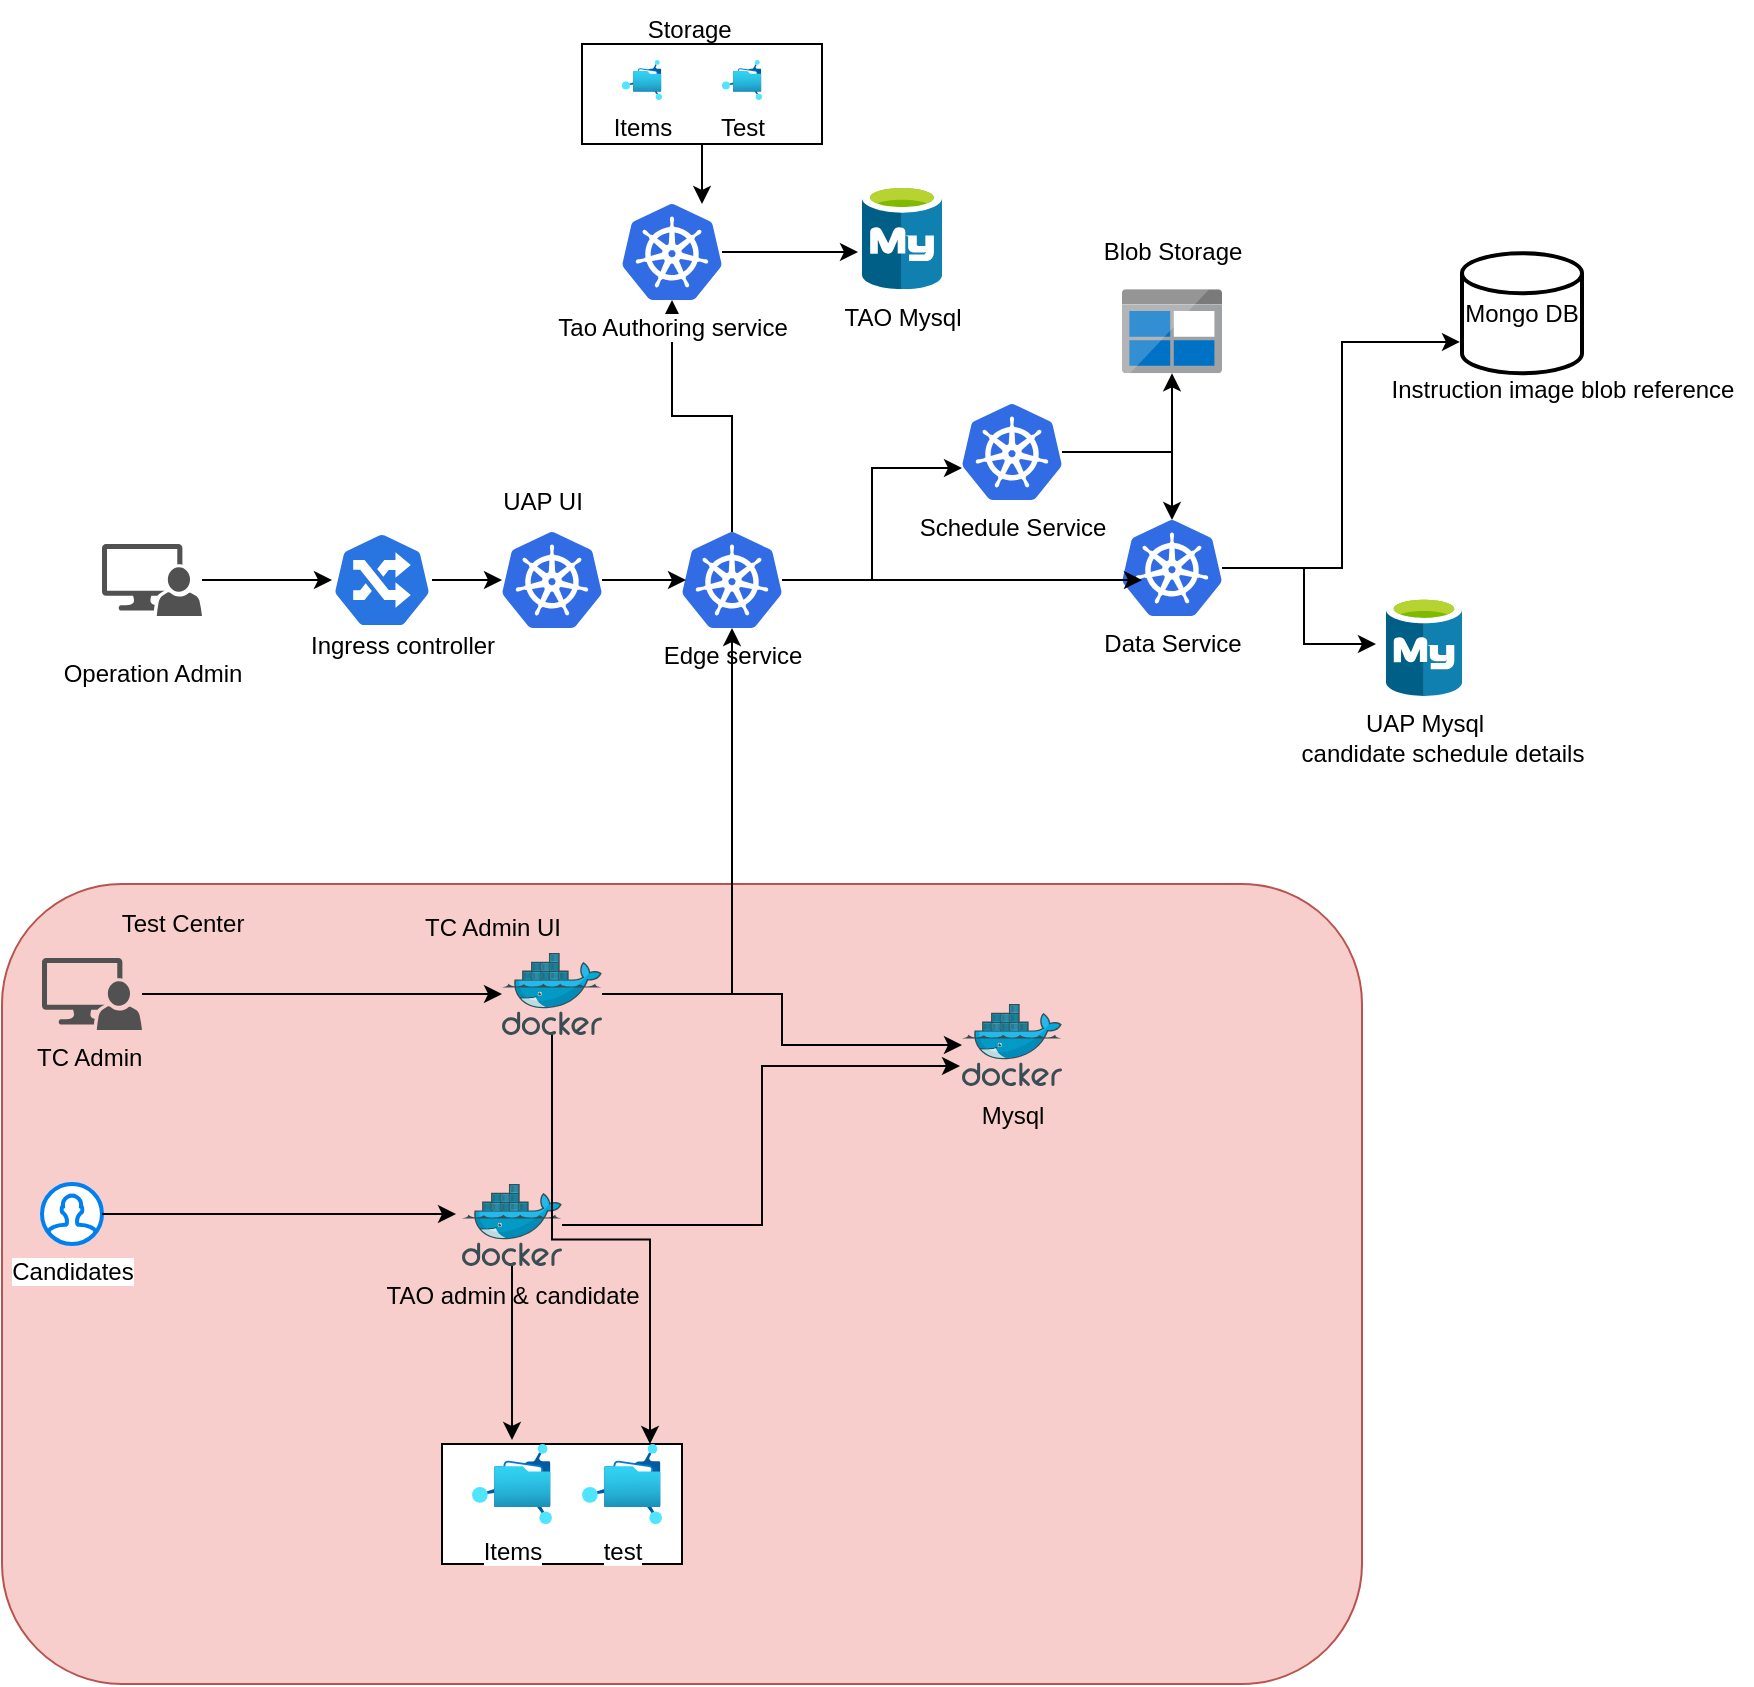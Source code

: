 <mxfile version="24.2.1" type="github">
  <diagram name="Page-1" id="tn3OO6Q_hTxbhWY94wWQ">
    <mxGraphModel dx="1730" dy="1534" grid="1" gridSize="10" guides="1" tooltips="1" connect="1" arrows="1" fold="1" page="1" pageScale="1" pageWidth="850" pageHeight="1100" math="0" shadow="0">
      <root>
        <mxCell id="0" />
        <mxCell id="1" parent="0" />
        <mxCell id="8oYRrfSQbkXT5_Vhazys-39" style="edgeStyle=orthogonalEdgeStyle;rounded=0;orthogonalLoop=1;jettySize=auto;html=1;" edge="1" parent="1" source="8oYRrfSQbkXT5_Vhazys-37" target="8oYRrfSQbkXT5_Vhazys-40">
          <mxGeometry relative="1" as="geometry">
            <mxPoint x="-670" y="218" as="targetPoint" />
          </mxGeometry>
        </mxCell>
        <mxCell id="8oYRrfSQbkXT5_Vhazys-37" value="" style="sketch=0;pointerEvents=1;shadow=0;dashed=0;html=1;strokeColor=none;labelPosition=center;verticalLabelPosition=bottom;verticalAlign=top;align=center;fillColor=#515151;shape=mxgraph.mscae.system_center.admin_console" vertex="1" parent="1">
          <mxGeometry x="-800" y="200" width="50" height="36" as="geometry" />
        </mxCell>
        <mxCell id="8oYRrfSQbkXT5_Vhazys-38" value="Operation Admin" style="text;html=1;align=center;verticalAlign=middle;resizable=0;points=[];autosize=1;strokeColor=none;fillColor=none;" vertex="1" parent="1">
          <mxGeometry x="-830" y="250" width="110" height="30" as="geometry" />
        </mxCell>
        <mxCell id="8oYRrfSQbkXT5_Vhazys-48" value="" style="edgeStyle=orthogonalEdgeStyle;rounded=0;orthogonalLoop=1;jettySize=auto;html=1;" edge="1" parent="1" source="8oYRrfSQbkXT5_Vhazys-40" target="8oYRrfSQbkXT5_Vhazys-42">
          <mxGeometry relative="1" as="geometry" />
        </mxCell>
        <mxCell id="8oYRrfSQbkXT5_Vhazys-40" value="" style="aspect=fixed;sketch=0;html=1;dashed=0;whitespace=wrap;fillColor=#2875E2;strokeColor=#ffffff;points=[[0.005,0.63,0],[0.1,0.2,0],[0.9,0.2,0],[0.5,0,0],[0.995,0.63,0],[0.72,0.99,0],[0.5,1,0],[0.28,0.99,0]];shape=mxgraph.kubernetes.icon2;prIcon=ing" vertex="1" parent="1">
          <mxGeometry x="-685" y="194" width="50" height="48" as="geometry" />
        </mxCell>
        <mxCell id="8oYRrfSQbkXT5_Vhazys-41" value="Ingress controller" style="text;html=1;align=center;verticalAlign=middle;resizable=0;points=[];autosize=1;strokeColor=none;fillColor=none;" vertex="1" parent="1">
          <mxGeometry x="-710" y="236" width="120" height="30" as="geometry" />
        </mxCell>
        <mxCell id="8oYRrfSQbkXT5_Vhazys-42" value="" style="image;sketch=0;aspect=fixed;html=1;points=[];align=center;fontSize=12;image=img/lib/mscae/Kubernetes.svg;" vertex="1" parent="1">
          <mxGeometry x="-600" y="194" width="50" height="48" as="geometry" />
        </mxCell>
        <mxCell id="8oYRrfSQbkXT5_Vhazys-43" value="UAP UI" style="text;html=1;align=center;verticalAlign=middle;resizable=0;points=[];autosize=1;strokeColor=none;fillColor=none;" vertex="1" parent="1">
          <mxGeometry x="-610" y="164" width="60" height="30" as="geometry" />
        </mxCell>
        <mxCell id="8oYRrfSQbkXT5_Vhazys-62" style="edgeStyle=orthogonalEdgeStyle;rounded=0;orthogonalLoop=1;jettySize=auto;html=1;" edge="1" parent="1" source="8oYRrfSQbkXT5_Vhazys-46" target="8oYRrfSQbkXT5_Vhazys-52">
          <mxGeometry relative="1" as="geometry" />
        </mxCell>
        <mxCell id="8oYRrfSQbkXT5_Vhazys-123" style="edgeStyle=orthogonalEdgeStyle;rounded=0;orthogonalLoop=1;jettySize=auto;html=1;" edge="1" parent="1" source="8oYRrfSQbkXT5_Vhazys-46" target="8oYRrfSQbkXT5_Vhazys-120">
          <mxGeometry relative="1" as="geometry" />
        </mxCell>
        <mxCell id="8oYRrfSQbkXT5_Vhazys-46" value="Schedule Service" style="image;sketch=0;aspect=fixed;html=1;points=[];align=center;fontSize=12;image=img/lib/mscae/Kubernetes.svg;" vertex="1" parent="1">
          <mxGeometry x="-370" y="130" width="50" height="48" as="geometry" />
        </mxCell>
        <mxCell id="8oYRrfSQbkXT5_Vhazys-119" style="edgeStyle=orthogonalEdgeStyle;rounded=0;orthogonalLoop=1;jettySize=auto;html=1;" edge="1" parent="1" source="8oYRrfSQbkXT5_Vhazys-47" target="8oYRrfSQbkXT5_Vhazys-105">
          <mxGeometry relative="1" as="geometry" />
        </mxCell>
        <mxCell id="8oYRrfSQbkXT5_Vhazys-47" value="Edge service" style="image;sketch=0;aspect=fixed;html=1;points=[];align=center;fontSize=12;image=img/lib/mscae/Kubernetes.svg;" vertex="1" parent="1">
          <mxGeometry x="-510" y="194" width="50" height="48" as="geometry" />
        </mxCell>
        <mxCell id="8oYRrfSQbkXT5_Vhazys-52" value="Data Service" style="image;sketch=0;aspect=fixed;html=1;points=[];align=center;fontSize=12;image=img/lib/mscae/Kubernetes.svg;" vertex="1" parent="1">
          <mxGeometry x="-290" y="188" width="50" height="48" as="geometry" />
        </mxCell>
        <mxCell id="8oYRrfSQbkXT5_Vhazys-53" style="edgeStyle=orthogonalEdgeStyle;rounded=0;orthogonalLoop=1;jettySize=auto;html=1;entryX=0.04;entryY=0.5;entryDx=0;entryDy=0;entryPerimeter=0;" edge="1" parent="1" source="8oYRrfSQbkXT5_Vhazys-42" target="8oYRrfSQbkXT5_Vhazys-47">
          <mxGeometry relative="1" as="geometry" />
        </mxCell>
        <mxCell id="8oYRrfSQbkXT5_Vhazys-61" style="edgeStyle=orthogonalEdgeStyle;rounded=0;orthogonalLoop=1;jettySize=auto;html=1;entryX=0;entryY=0.667;entryDx=0;entryDy=0;entryPerimeter=0;" edge="1" parent="1" source="8oYRrfSQbkXT5_Vhazys-47" target="8oYRrfSQbkXT5_Vhazys-46">
          <mxGeometry relative="1" as="geometry" />
        </mxCell>
        <mxCell id="8oYRrfSQbkXT5_Vhazys-63" value="UAP Mysql" style="image;sketch=0;aspect=fixed;html=1;points=[];align=center;fontSize=12;image=img/lib/mscae/Azure_Database_for_MySQL_servers.svg;" vertex="1" parent="1">
          <mxGeometry x="-158" y="226" width="38" height="50" as="geometry" />
        </mxCell>
        <mxCell id="8oYRrfSQbkXT5_Vhazys-64" style="edgeStyle=orthogonalEdgeStyle;rounded=0;orthogonalLoop=1;jettySize=auto;html=1;entryX=-0.132;entryY=0.48;entryDx=0;entryDy=0;entryPerimeter=0;" edge="1" parent="1" source="8oYRrfSQbkXT5_Vhazys-52" target="8oYRrfSQbkXT5_Vhazys-63">
          <mxGeometry relative="1" as="geometry" />
        </mxCell>
        <mxCell id="8oYRrfSQbkXT5_Vhazys-144" value="" style="rounded=1;whiteSpace=wrap;html=1;fillColor=#f8cecc;strokeColor=#b85450;" vertex="1" parent="1">
          <mxGeometry x="-850" y="370" width="680" height="400" as="geometry" />
        </mxCell>
        <mxCell id="8oYRrfSQbkXT5_Vhazys-67" style="edgeStyle=orthogonalEdgeStyle;rounded=0;orthogonalLoop=1;jettySize=auto;html=1;entryX=0.2;entryY=0.625;entryDx=0;entryDy=0;entryPerimeter=0;" edge="1" parent="1" source="8oYRrfSQbkXT5_Vhazys-47" target="8oYRrfSQbkXT5_Vhazys-52">
          <mxGeometry relative="1" as="geometry" />
        </mxCell>
        <mxCell id="8oYRrfSQbkXT5_Vhazys-131" style="edgeStyle=orthogonalEdgeStyle;rounded=0;orthogonalLoop=1;jettySize=auto;html=1;" edge="1" parent="1" source="8oYRrfSQbkXT5_Vhazys-78" target="8oYRrfSQbkXT5_Vhazys-47">
          <mxGeometry relative="1" as="geometry" />
        </mxCell>
        <mxCell id="8oYRrfSQbkXT5_Vhazys-136" style="edgeStyle=orthogonalEdgeStyle;rounded=0;orthogonalLoop=1;jettySize=auto;html=1;" edge="1" parent="1" source="8oYRrfSQbkXT5_Vhazys-78" target="8oYRrfSQbkXT5_Vhazys-94">
          <mxGeometry relative="1" as="geometry" />
        </mxCell>
        <mxCell id="8oYRrfSQbkXT5_Vhazys-78" value="" style="image;sketch=0;aspect=fixed;html=1;points=[];align=center;fontSize=12;image=img/lib/mscae/Docker.svg;" vertex="1" parent="1">
          <mxGeometry x="-600" y="404.5" width="50" height="41" as="geometry" />
        </mxCell>
        <mxCell id="8oYRrfSQbkXT5_Vhazys-82" value="" style="image;sketch=0;aspect=fixed;html=1;points=[];align=center;fontSize=12;image=img/lib/mscae/Docker.svg;" vertex="1" parent="1">
          <mxGeometry x="-620" y="520" width="50" height="41" as="geometry" />
        </mxCell>
        <mxCell id="8oYRrfSQbkXT5_Vhazys-89" value="TC Admin UI" style="text;html=1;align=center;verticalAlign=middle;resizable=0;points=[];autosize=1;strokeColor=none;fillColor=none;" vertex="1" parent="1">
          <mxGeometry x="-650" y="377" width="90" height="30" as="geometry" />
        </mxCell>
        <mxCell id="8oYRrfSQbkXT5_Vhazys-93" value="TAO admin &amp;amp; candidate" style="text;html=1;align=center;verticalAlign=middle;resizable=0;points=[];autosize=1;strokeColor=none;fillColor=none;" vertex="1" parent="1">
          <mxGeometry x="-670" y="561" width="150" height="30" as="geometry" />
        </mxCell>
        <mxCell id="8oYRrfSQbkXT5_Vhazys-94" value="" style="image;sketch=0;aspect=fixed;html=1;points=[];align=center;fontSize=12;image=img/lib/mscae/Docker.svg;" vertex="1" parent="1">
          <mxGeometry x="-370" y="430" width="50" height="41" as="geometry" />
        </mxCell>
        <mxCell id="8oYRrfSQbkXT5_Vhazys-95" value="Mysql" style="text;html=1;align=center;verticalAlign=middle;resizable=0;points=[];autosize=1;strokeColor=none;fillColor=none;" vertex="1" parent="1">
          <mxGeometry x="-370" y="471" width="50" height="30" as="geometry" />
        </mxCell>
        <mxCell id="8oYRrfSQbkXT5_Vhazys-118" style="edgeStyle=orthogonalEdgeStyle;rounded=0;orthogonalLoop=1;jettySize=auto;html=1;" edge="1" parent="1" source="8oYRrfSQbkXT5_Vhazys-96" target="8oYRrfSQbkXT5_Vhazys-78">
          <mxGeometry relative="1" as="geometry" />
        </mxCell>
        <mxCell id="8oYRrfSQbkXT5_Vhazys-96" value="TC Admin&amp;nbsp;" style="sketch=0;pointerEvents=1;shadow=0;dashed=0;html=1;strokeColor=none;labelPosition=center;verticalLabelPosition=bottom;verticalAlign=top;align=center;fillColor=#515151;shape=mxgraph.mscae.system_center.admin_console" vertex="1" parent="1">
          <mxGeometry x="-830" y="407" width="50" height="36" as="geometry" />
        </mxCell>
        <mxCell id="8oYRrfSQbkXT5_Vhazys-97" value="Candidates" style="html=1;verticalLabelPosition=bottom;align=center;labelBackgroundColor=#ffffff;verticalAlign=top;strokeWidth=2;strokeColor=#0080F0;shadow=0;dashed=0;shape=mxgraph.ios7.icons.user;" vertex="1" parent="1">
          <mxGeometry x="-830" y="520" width="30" height="30" as="geometry" />
        </mxCell>
        <mxCell id="8oYRrfSQbkXT5_Vhazys-105" value="Tao Authoring service" style="image;sketch=0;aspect=fixed;html=1;points=[];align=center;fontSize=12;image=img/lib/mscae/Kubernetes.svg;" vertex="1" parent="1">
          <mxGeometry x="-540" y="30" width="50" height="48" as="geometry" />
        </mxCell>
        <mxCell id="8oYRrfSQbkXT5_Vhazys-109" value="TAO Mysql" style="image;sketch=0;aspect=fixed;html=1;points=[];align=center;fontSize=12;image=img/lib/mscae/Azure_Database_for_MySQL_servers.svg;" vertex="1" parent="1">
          <mxGeometry x="-420" y="20" width="40" height="52.63" as="geometry" />
        </mxCell>
        <mxCell id="8oYRrfSQbkXT5_Vhazys-113" value="" style="rounded=0;whiteSpace=wrap;html=1;" vertex="1" parent="1">
          <mxGeometry x="-560" y="-50" width="120" height="50" as="geometry" />
        </mxCell>
        <mxCell id="8oYRrfSQbkXT5_Vhazys-111" value="Items" style="image;aspect=fixed;html=1;points=[];align=center;fontSize=12;image=img/lib/azure2/storage/Azure_Fileshare.svg;" vertex="1" parent="1">
          <mxGeometry x="-540" y="-42" width="20" height="20" as="geometry" />
        </mxCell>
        <mxCell id="8oYRrfSQbkXT5_Vhazys-112" value="Test" style="image;aspect=fixed;html=1;points=[];align=center;fontSize=12;image=img/lib/azure2/storage/Azure_Fileshare.svg;" vertex="1" parent="1">
          <mxGeometry x="-490" y="-42" width="20" height="20" as="geometry" />
        </mxCell>
        <mxCell id="8oYRrfSQbkXT5_Vhazys-114" style="edgeStyle=orthogonalEdgeStyle;rounded=0;orthogonalLoop=1;jettySize=auto;html=1;entryX=0.8;entryY=0;entryDx=0;entryDy=0;entryPerimeter=0;" edge="1" parent="1" source="8oYRrfSQbkXT5_Vhazys-113" target="8oYRrfSQbkXT5_Vhazys-105">
          <mxGeometry relative="1" as="geometry" />
        </mxCell>
        <mxCell id="8oYRrfSQbkXT5_Vhazys-116" value="Storage&amp;nbsp;" style="text;html=1;align=center;verticalAlign=middle;resizable=0;points=[];autosize=1;strokeColor=none;fillColor=none;" vertex="1" parent="1">
          <mxGeometry x="-540" y="-72" width="70" height="30" as="geometry" />
        </mxCell>
        <mxCell id="8oYRrfSQbkXT5_Vhazys-117" style="edgeStyle=orthogonalEdgeStyle;rounded=0;orthogonalLoop=1;jettySize=auto;html=1;entryX=-0.05;entryY=0.646;entryDx=0;entryDy=0;entryPerimeter=0;" edge="1" parent="1" source="8oYRrfSQbkXT5_Vhazys-105" target="8oYRrfSQbkXT5_Vhazys-109">
          <mxGeometry relative="1" as="geometry" />
        </mxCell>
        <mxCell id="8oYRrfSQbkXT5_Vhazys-120" value="" style="image;sketch=0;aspect=fixed;html=1;points=[];align=center;fontSize=12;image=img/lib/mscae/BlobBlock.svg;" vertex="1" parent="1">
          <mxGeometry x="-290" y="72.63" width="50" height="42" as="geometry" />
        </mxCell>
        <mxCell id="8oYRrfSQbkXT5_Vhazys-124" value="Blob Storage" style="text;html=1;align=center;verticalAlign=middle;resizable=0;points=[];autosize=1;strokeColor=none;fillColor=none;" vertex="1" parent="1">
          <mxGeometry x="-310" y="39" width="90" height="30" as="geometry" />
        </mxCell>
        <mxCell id="8oYRrfSQbkXT5_Vhazys-126" value="candidate schedule details" style="text;html=1;align=center;verticalAlign=middle;resizable=0;points=[];autosize=1;strokeColor=none;fillColor=none;" vertex="1" parent="1">
          <mxGeometry x="-210" y="290" width="160" height="30" as="geometry" />
        </mxCell>
        <mxCell id="8oYRrfSQbkXT5_Vhazys-127" value="Mongo DB" style="strokeWidth=2;html=1;shape=mxgraph.flowchart.database;whiteSpace=wrap;" vertex="1" parent="1">
          <mxGeometry x="-120" y="54.63" width="60" height="60" as="geometry" />
        </mxCell>
        <mxCell id="8oYRrfSQbkXT5_Vhazys-128" value="Instruction image blob reference" style="text;html=1;align=center;verticalAlign=middle;resizable=0;points=[];autosize=1;strokeColor=none;fillColor=none;" vertex="1" parent="1">
          <mxGeometry x="-165" y="108" width="190" height="30" as="geometry" />
        </mxCell>
        <mxCell id="8oYRrfSQbkXT5_Vhazys-129" style="edgeStyle=orthogonalEdgeStyle;rounded=0;orthogonalLoop=1;jettySize=auto;html=1;entryX=-0.017;entryY=0.739;entryDx=0;entryDy=0;entryPerimeter=0;" edge="1" parent="1" source="8oYRrfSQbkXT5_Vhazys-52" target="8oYRrfSQbkXT5_Vhazys-127">
          <mxGeometry relative="1" as="geometry" />
        </mxCell>
        <mxCell id="8oYRrfSQbkXT5_Vhazys-140" value="" style="rounded=0;whiteSpace=wrap;html=1;" vertex="1" parent="1">
          <mxGeometry x="-630" y="650" width="120" height="60" as="geometry" />
        </mxCell>
        <mxCell id="8oYRrfSQbkXT5_Vhazys-134" value="test" style="image;aspect=fixed;html=1;points=[];align=center;fontSize=12;image=img/lib/azure2/storage/Azure_Fileshare.svg;" vertex="1" parent="1">
          <mxGeometry x="-560" y="650" width="40" height="40" as="geometry" />
        </mxCell>
        <mxCell id="8oYRrfSQbkXT5_Vhazys-135" style="edgeStyle=orthogonalEdgeStyle;rounded=0;orthogonalLoop=1;jettySize=auto;html=1;entryX=-0.06;entryY=0.366;entryDx=0;entryDy=0;entryPerimeter=0;" edge="1" parent="1" source="8oYRrfSQbkXT5_Vhazys-97" target="8oYRrfSQbkXT5_Vhazys-82">
          <mxGeometry relative="1" as="geometry" />
        </mxCell>
        <mxCell id="8oYRrfSQbkXT5_Vhazys-137" style="edgeStyle=orthogonalEdgeStyle;rounded=0;orthogonalLoop=1;jettySize=auto;html=1;entryX=-0.02;entryY=0.756;entryDx=0;entryDy=0;entryPerimeter=0;" edge="1" parent="1" source="8oYRrfSQbkXT5_Vhazys-82" target="8oYRrfSQbkXT5_Vhazys-94">
          <mxGeometry relative="1" as="geometry" />
        </mxCell>
        <mxCell id="8oYRrfSQbkXT5_Vhazys-139" value="Items" style="image;aspect=fixed;html=1;points=[];align=center;fontSize=12;image=img/lib/azure2/storage/Azure_Fileshare.svg;" vertex="1" parent="1">
          <mxGeometry x="-615" y="650" width="40" height="40" as="geometry" />
        </mxCell>
        <mxCell id="8oYRrfSQbkXT5_Vhazys-141" style="edgeStyle=orthogonalEdgeStyle;rounded=0;orthogonalLoop=1;jettySize=auto;html=1;entryX=0.85;entryY=0;entryDx=0;entryDy=0;entryPerimeter=0;" edge="1" parent="1" source="8oYRrfSQbkXT5_Vhazys-78" target="8oYRrfSQbkXT5_Vhazys-134">
          <mxGeometry relative="1" as="geometry" />
        </mxCell>
        <mxCell id="8oYRrfSQbkXT5_Vhazys-142" style="edgeStyle=orthogonalEdgeStyle;rounded=0;orthogonalLoop=1;jettySize=auto;html=1;entryX=0.5;entryY=-0.05;entryDx=0;entryDy=0;entryPerimeter=0;" edge="1" parent="1" source="8oYRrfSQbkXT5_Vhazys-82" target="8oYRrfSQbkXT5_Vhazys-139">
          <mxGeometry relative="1" as="geometry" />
        </mxCell>
        <mxCell id="8oYRrfSQbkXT5_Vhazys-145" value="Test Center" style="text;html=1;align=center;verticalAlign=middle;resizable=0;points=[];autosize=1;strokeColor=none;fillColor=none;" vertex="1" parent="1">
          <mxGeometry x="-800" y="374.5" width="80" height="30" as="geometry" />
        </mxCell>
      </root>
    </mxGraphModel>
  </diagram>
</mxfile>
